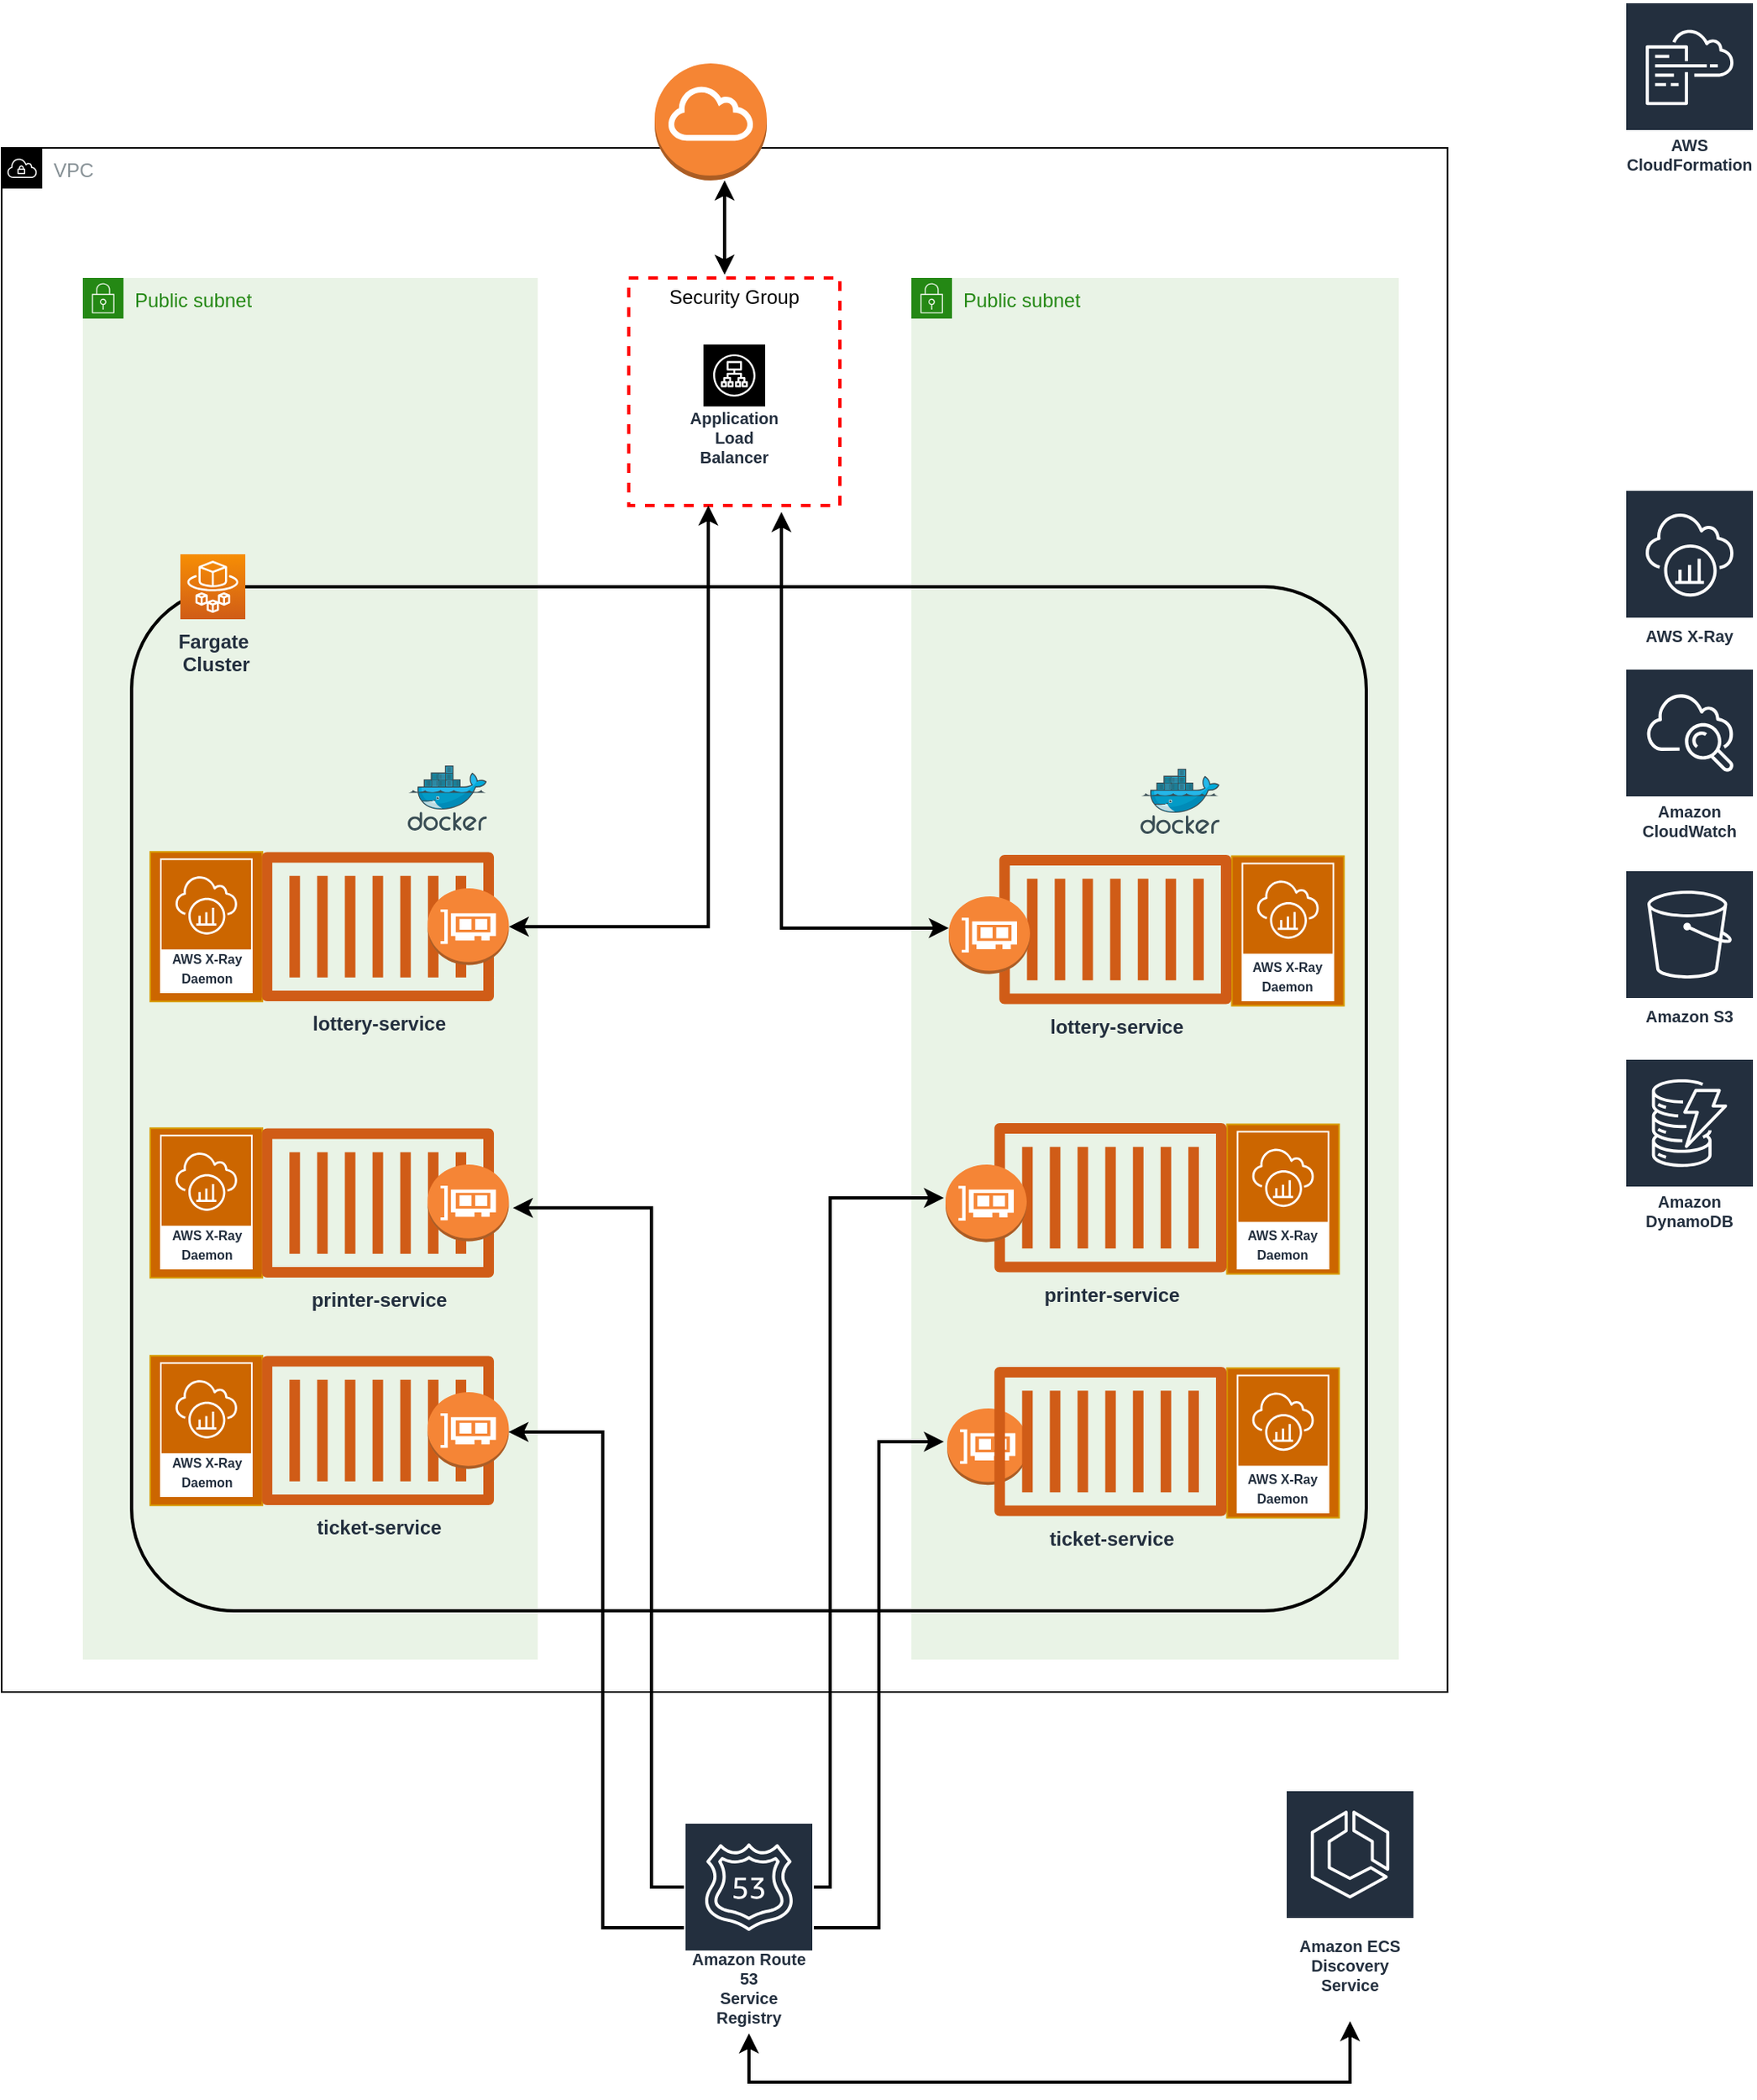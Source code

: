 <mxfile version="14.4.6" type="device"><diagram id="Si9GjaJ6H8d6mhbhCT1X" name="Page-1"><mxGraphModel dx="2210" dy="1193" grid="1" gridSize="10" guides="1" tooltips="1" connect="1" arrows="1" fold="1" page="1" pageScale="1" pageWidth="1200" pageHeight="1920" math="0" shadow="0"><root><mxCell id="0"/><mxCell id="1" parent="0"/><mxCell id="8z_5DOO5TtP0dh3RWSJf-6" value="VPC" style="outlineConnect=0;gradientColor=none;html=1;whiteSpace=wrap;fontSize=12;fontStyle=0;shape=mxgraph.aws4.group;grIcon=mxgraph.aws4.group_vpc;fillColor=none;verticalAlign=top;align=left;spacingLeft=30;fontColor=#879196;dashed=0;" vertex="1" parent="1"><mxGeometry x="30" y="200" width="890" height="950" as="geometry"/></mxCell><mxCell id="8z_5DOO5TtP0dh3RWSJf-8" value="Public subnet" style="points=[[0,0],[0.25,0],[0.5,0],[0.75,0],[1,0],[1,0.25],[1,0.5],[1,0.75],[1,1],[0.75,1],[0.5,1],[0.25,1],[0,1],[0,0.75],[0,0.5],[0,0.25]];outlineConnect=0;gradientColor=none;html=1;whiteSpace=wrap;fontSize=12;fontStyle=0;shape=mxgraph.aws4.group;grIcon=mxgraph.aws4.group_security_group;grStroke=0;strokeColor=#248814;fillColor=#E9F3E6;verticalAlign=top;align=left;spacingLeft=30;fontColor=#248814;dashed=0;" vertex="1" parent="1"><mxGeometry x="590" y="280" width="300" height="850" as="geometry"/></mxCell><mxCell id="8z_5DOO5TtP0dh3RWSJf-10" value="Public subnet" style="points=[[0,0],[0.25,0],[0.5,0],[0.75,0],[1,0],[1,0.25],[1,0.5],[1,0.75],[1,1],[0.75,1],[0.5,1],[0.25,1],[0,1],[0,0.75],[0,0.5],[0,0.25]];outlineConnect=0;gradientColor=none;html=1;whiteSpace=wrap;fontSize=12;fontStyle=0;shape=mxgraph.aws4.group;grIcon=mxgraph.aws4.group_security_group;grStroke=0;strokeColor=#248814;fillColor=#E9F3E6;verticalAlign=top;align=left;spacingLeft=30;fontColor=#248814;dashed=0;" vertex="1" parent="1"><mxGeometry x="80" y="280" width="280" height="850" as="geometry"/></mxCell><mxCell id="8z_5DOO5TtP0dh3RWSJf-11" value="" style="rounded=1;arcSize=10;fillColor=none;gradientColor=none;strokeWidth=2;" vertex="1" parent="1"><mxGeometry x="110" y="470" width="760" height="630" as="geometry"/></mxCell><mxCell id="8z_5DOO5TtP0dh3RWSJf-89" style="edgeStyle=orthogonalEdgeStyle;rounded=0;orthogonalLoop=1;jettySize=auto;html=1;startArrow=classic;startFill=1;strokeWidth=2;fontColor=#FFB366;exitX=0.454;exitY=-0.014;exitDx=0;exitDy=0;exitPerimeter=0;" edge="1" parent="1" source="8z_5DOO5TtP0dh3RWSJf-9"><mxGeometry relative="1" as="geometry"><mxPoint x="475" y="160" as="sourcePoint"/><mxPoint x="475" y="220" as="targetPoint"/><Array as="points"/></mxGeometry></mxCell><mxCell id="8z_5DOO5TtP0dh3RWSJf-9" value="Security Group" style="fontStyle=0;verticalAlign=top;align=center;spacingTop=-2;fillColor=none;rounded=0;whiteSpace=wrap;html=1;strokeColor=#FF0000;strokeWidth=2;dashed=1;container=1;collapsible=0;expand=0;recursiveResize=0;" vertex="1" parent="1"><mxGeometry x="416" y="280" width="130" height="140" as="geometry"/></mxCell><mxCell id="8z_5DOO5TtP0dh3RWSJf-87" style="edgeStyle=orthogonalEdgeStyle;rounded=0;orthogonalLoop=1;jettySize=auto;html=1;entryX=1;entryY=0.5;entryDx=0;entryDy=0;entryPerimeter=0;startArrow=classic;startFill=1;strokeWidth=2;fontColor=#FFB366;" edge="1" parent="1" target="8z_5DOO5TtP0dh3RWSJf-86"><mxGeometry relative="1" as="geometry"><mxPoint x="465" y="420" as="sourcePoint"/><Array as="points"><mxPoint x="465" y="679"/></Array></mxGeometry></mxCell><mxCell id="8z_5DOO5TtP0dh3RWSJf-7" value="Application Load Balancer" style="outlineConnect=0;fontColor=#232F3E;gradientColor=none;strokeColor=#ffffff;dashed=0;verticalLabelPosition=middle;verticalAlign=bottom;align=center;html=1;whiteSpace=wrap;fontSize=10;fontStyle=1;spacing=3;shape=mxgraph.aws4.productIcon;prIcon=mxgraph.aws4.application_load_balancer;fillColor=#000000;" vertex="1" parent="1"><mxGeometry x="461" y="320" width="40" height="80" as="geometry"/></mxCell><mxCell id="8z_5DOO5TtP0dh3RWSJf-13" value="Fargate&lt;br&gt;&amp;nbsp;Cluster" style="points=[[0,0,0],[0.25,0,0],[0.5,0,0],[0.75,0,0],[1,0,0],[0,1,0],[0.25,1,0],[0.5,1,0],[0.75,1,0],[1,1,0],[0,0.25,0],[0,0.5,0],[0,0.75,0],[1,0.25,0],[1,0.5,0],[1,0.75,0]];outlineConnect=0;fontColor=#232F3E;gradientColor=#F78E04;gradientDirection=north;fillColor=#D05C17;strokeColor=#ffffff;dashed=0;verticalLabelPosition=bottom;verticalAlign=top;align=center;html=1;fontSize=12;fontStyle=1;aspect=fixed;shape=mxgraph.aws4.resourceIcon;resIcon=mxgraph.aws4.fargate;" vertex="1" parent="1"><mxGeometry x="140" y="450" width="40" height="40" as="geometry"/></mxCell><mxCell id="8z_5DOO5TtP0dh3RWSJf-23" value="" style="outlineConnect=0;dashed=0;verticalLabelPosition=bottom;verticalAlign=top;align=center;html=1;shape=mxgraph.aws3.internet_gateway;fillColor=#F58534;gradientColor=none;strokeColor=#000000;" vertex="1" parent="1"><mxGeometry x="432" y="148" width="69" height="72" as="geometry"/></mxCell><mxCell id="8z_5DOO5TtP0dh3RWSJf-27" value="Amazon DynamoDB" style="outlineConnect=0;fontColor=#232F3E;gradientColor=none;strokeColor=#ffffff;fillColor=#232F3E;dashed=0;verticalLabelPosition=middle;verticalAlign=bottom;align=center;html=1;whiteSpace=wrap;fontSize=10;fontStyle=1;spacing=3;shape=mxgraph.aws4.productIcon;prIcon=mxgraph.aws4.dynamodb;" vertex="1" parent="1"><mxGeometry x="1029" y="760" width="80" height="110" as="geometry"/></mxCell><mxCell id="8z_5DOO5TtP0dh3RWSJf-29" value="Amazon S3" style="outlineConnect=0;fontColor=#232F3E;gradientColor=none;strokeColor=#ffffff;fillColor=#232F3E;dashed=0;verticalLabelPosition=middle;verticalAlign=bottom;align=center;html=1;whiteSpace=wrap;fontSize=10;fontStyle=1;spacing=3;shape=mxgraph.aws4.productIcon;prIcon=mxgraph.aws4.s3;" vertex="1" parent="1"><mxGeometry x="1029" y="644" width="80" height="100" as="geometry"/></mxCell><mxCell id="8z_5DOO5TtP0dh3RWSJf-30" value="Amazon CloudWatch" style="outlineConnect=0;fontColor=#232F3E;gradientColor=none;strokeColor=#ffffff;fillColor=#232F3E;dashed=0;verticalLabelPosition=middle;verticalAlign=bottom;align=center;html=1;whiteSpace=wrap;fontSize=10;fontStyle=1;spacing=3;shape=mxgraph.aws4.productIcon;prIcon=mxgraph.aws4.cloudwatch;" vertex="1" parent="1"><mxGeometry x="1029" y="520" width="80" height="110" as="geometry"/></mxCell><mxCell id="8z_5DOO5TtP0dh3RWSJf-31" value="AWS CloudFormation" style="outlineConnect=0;fontColor=#232F3E;gradientColor=none;strokeColor=#ffffff;fillColor=#232F3E;dashed=0;verticalLabelPosition=middle;verticalAlign=bottom;align=center;html=1;whiteSpace=wrap;fontSize=10;fontStyle=1;spacing=3;shape=mxgraph.aws4.productIcon;prIcon=mxgraph.aws4.cloudformation;" vertex="1" parent="1"><mxGeometry x="1029" y="110" width="80" height="110" as="geometry"/></mxCell><mxCell id="8z_5DOO5TtP0dh3RWSJf-41" value="" style="group" vertex="1" connectable="0" parent="1"><mxGeometry x="130" y="940" width="212.25" height="92.75" as="geometry"/></mxCell><mxCell id="8z_5DOO5TtP0dh3RWSJf-42" value="" style="rounded=0;whiteSpace=wrap;html=1;rotation=90;strokeColor=#d79b00;fillColor=#CC6600;" vertex="1" parent="8z_5DOO5TtP0dh3RWSJf-41"><mxGeometry x="-20" y="14.63" width="92" height="69" as="geometry"/></mxCell><mxCell id="8z_5DOO5TtP0dh3RWSJf-43" value="ticket-service" style="outlineConnect=0;fontColor=#232F3E;gradientColor=none;fillColor=#D05C17;strokeColor=none;dashed=0;verticalLabelPosition=bottom;verticalAlign=top;align=center;html=1;fontSize=12;fontStyle=1;aspect=fixed;pointerEvents=1;shape=mxgraph.aws4.container_1;" vertex="1" parent="8z_5DOO5TtP0dh3RWSJf-41"><mxGeometry x="60" y="3.25" width="143.13" height="91.75" as="geometry"/></mxCell><mxCell id="8z_5DOO5TtP0dh3RWSJf-44" value="&lt;font style=&quot;font-size: 8px&quot;&gt;AWS X-Ray Daemon&lt;/font&gt;" style="outlineConnect=0;fontColor=#232F3E;gradientColor=none;strokeColor=#ffffff;dashed=0;verticalLabelPosition=middle;verticalAlign=bottom;align=center;html=1;whiteSpace=wrap;fontSize=10;fontStyle=1;spacing=3;shape=mxgraph.aws4.productIcon;prIcon=mxgraph.aws4.xray;fillColor=#CC6600;" vertex="1" parent="8z_5DOO5TtP0dh3RWSJf-41"><mxGeometry x="-2.5" y="7.13" width="57" height="82.87" as="geometry"/></mxCell><mxCell id="8z_5DOO5TtP0dh3RWSJf-73" value="" style="outlineConnect=0;dashed=0;verticalLabelPosition=bottom;verticalAlign=top;align=center;html=1;shape=mxgraph.aws3.elastic_network_interface;fillColor=#F58536;gradientColor=none;strokeColor=#000000;fontColor=#FFB366;" vertex="1" parent="8z_5DOO5TtP0dh3RWSJf-41"><mxGeometry x="162.25" y="25.56" width="50" height="47.13" as="geometry"/></mxCell><mxCell id="8z_5DOO5TtP0dh3RWSJf-45" value="" style="group" vertex="1" connectable="0" parent="1"><mxGeometry x="644" y="635" width="212.25" height="92.75" as="geometry"/></mxCell><mxCell id="8z_5DOO5TtP0dh3RWSJf-46" value="" style="rounded=0;whiteSpace=wrap;html=1;rotation=90;strokeColor=#d79b00;fillColor=#CC6600;" vertex="1" parent="8z_5DOO5TtP0dh3RWSJf-45"><mxGeometry x="131.75" y="12.25" width="92" height="69" as="geometry"/></mxCell><mxCell id="8z_5DOO5TtP0dh3RWSJf-47" value="lottery-service" style="outlineConnect=0;fontColor=#232F3E;gradientColor=none;fillColor=#D05C17;strokeColor=none;dashed=0;verticalLabelPosition=bottom;verticalAlign=top;align=center;html=1;fontSize=12;fontStyle=1;aspect=fixed;pointerEvents=1;shape=mxgraph.aws4.container_1;" vertex="1" parent="8z_5DOO5TtP0dh3RWSJf-45"><mxGeometry width="143.13" height="91.75" as="geometry"/></mxCell><mxCell id="8z_5DOO5TtP0dh3RWSJf-48" value="&lt;font style=&quot;font-size: 8px&quot;&gt;AWS X-Ray Daemon&lt;/font&gt;" style="outlineConnect=0;fontColor=#232F3E;gradientColor=none;strokeColor=#ffffff;dashed=0;verticalLabelPosition=middle;verticalAlign=bottom;align=center;html=1;whiteSpace=wrap;fontSize=10;fontStyle=1;spacing=3;shape=mxgraph.aws4.productIcon;prIcon=mxgraph.aws4.xray;fillColor=#CC6600;" vertex="1" parent="8z_5DOO5TtP0dh3RWSJf-45"><mxGeometry x="149.25" y="4.75" width="57" height="85.25" as="geometry"/></mxCell><mxCell id="8z_5DOO5TtP0dh3RWSJf-49" value="" style="group" vertex="1" connectable="0" parent="1"><mxGeometry x="641" y="800" width="212.25" height="222.57" as="geometry"/></mxCell><mxCell id="8z_5DOO5TtP0dh3RWSJf-50" value="" style="rounded=0;whiteSpace=wrap;html=1;rotation=90;strokeColor=#d79b00;fillColor=#CC6600;" vertex="1" parent="8z_5DOO5TtP0dh3RWSJf-49"><mxGeometry x="131.75" y="12.25" width="92" height="69" as="geometry"/></mxCell><mxCell id="8z_5DOO5TtP0dh3RWSJf-51" value="printer-service" style="outlineConnect=0;fontColor=#232F3E;gradientColor=none;fillColor=#D05C17;strokeColor=none;dashed=0;verticalLabelPosition=bottom;verticalAlign=top;align=center;html=1;fontSize=12;fontStyle=1;aspect=fixed;pointerEvents=1;shape=mxgraph.aws4.container_1;" vertex="1" parent="8z_5DOO5TtP0dh3RWSJf-49"><mxGeometry width="143.13" height="91.75" as="geometry"/></mxCell><mxCell id="8z_5DOO5TtP0dh3RWSJf-52" value="&lt;font style=&quot;font-size: 8px&quot;&gt;AWS X-Ray Daemon&lt;/font&gt;" style="outlineConnect=0;fontColor=#232F3E;gradientColor=none;strokeColor=#ffffff;dashed=0;verticalLabelPosition=middle;verticalAlign=bottom;align=center;html=1;whiteSpace=wrap;fontSize=10;fontStyle=1;spacing=3;shape=mxgraph.aws4.productIcon;prIcon=mxgraph.aws4.xray;fillColor=#CC6600;" vertex="1" parent="8z_5DOO5TtP0dh3RWSJf-49"><mxGeometry x="149.25" y="4.75" width="57" height="85.25" as="geometry"/></mxCell><mxCell id="8z_5DOO5TtP0dh3RWSJf-74" value="" style="outlineConnect=0;dashed=0;verticalLabelPosition=bottom;verticalAlign=top;align=center;html=1;shape=mxgraph.aws3.elastic_network_interface;fillColor=#F58536;gradientColor=none;strokeColor=#000000;fontColor=#FFB366;" vertex="1" parent="8z_5DOO5TtP0dh3RWSJf-49"><mxGeometry x="-28" y="-139.56" width="50" height="47.75" as="geometry"/></mxCell><mxCell id="8z_5DOO5TtP0dh3RWSJf-75" value="" style="outlineConnect=0;dashed=0;verticalLabelPosition=bottom;verticalAlign=top;align=center;html=1;shape=mxgraph.aws3.elastic_network_interface;fillColor=#F58536;gradientColor=none;strokeColor=#000000;fontColor=#FFB366;" vertex="1" parent="8z_5DOO5TtP0dh3RWSJf-49"><mxGeometry x="-30" y="25.45" width="50" height="47.75" as="geometry"/></mxCell><mxCell id="8z_5DOO5TtP0dh3RWSJf-76" value="" style="outlineConnect=0;dashed=0;verticalLabelPosition=bottom;verticalAlign=top;align=center;html=1;shape=mxgraph.aws3.elastic_network_interface;fillColor=#F58536;gradientColor=none;strokeColor=#000000;fontColor=#FFB366;" vertex="1" parent="8z_5DOO5TtP0dh3RWSJf-49"><mxGeometry x="-29" y="175.44" width="50" height="47.13" as="geometry"/></mxCell><mxCell id="8z_5DOO5TtP0dh3RWSJf-53" value="" style="group" vertex="1" connectable="0" parent="1"><mxGeometry x="641" y="950" width="212.25" height="92.75" as="geometry"/></mxCell><mxCell id="8z_5DOO5TtP0dh3RWSJf-54" value="" style="rounded=0;whiteSpace=wrap;html=1;rotation=90;strokeColor=#d79b00;fillColor=#CC6600;" vertex="1" parent="8z_5DOO5TtP0dh3RWSJf-53"><mxGeometry x="131.75" y="12.25" width="92" height="69" as="geometry"/></mxCell><mxCell id="8z_5DOO5TtP0dh3RWSJf-55" value="ticket-service" style="outlineConnect=0;fontColor=#232F3E;gradientColor=none;fillColor=#D05C17;strokeColor=none;dashed=0;verticalLabelPosition=bottom;verticalAlign=top;align=center;html=1;fontSize=12;fontStyle=1;aspect=fixed;pointerEvents=1;shape=mxgraph.aws4.container_1;" vertex="1" parent="8z_5DOO5TtP0dh3RWSJf-53"><mxGeometry width="143.13" height="91.75" as="geometry"/></mxCell><mxCell id="8z_5DOO5TtP0dh3RWSJf-56" value="&lt;font style=&quot;font-size: 8px&quot;&gt;AWS X-Ray Daemon&lt;br&gt;&lt;/font&gt;" style="outlineConnect=0;fontColor=#232F3E;gradientColor=none;strokeColor=#ffffff;dashed=0;verticalLabelPosition=middle;verticalAlign=bottom;align=center;html=1;whiteSpace=wrap;fontSize=10;fontStyle=1;spacing=3;shape=mxgraph.aws4.productIcon;prIcon=mxgraph.aws4.xray;fillColor=#CC6600;" vertex="1" parent="8z_5DOO5TtP0dh3RWSJf-53"><mxGeometry x="149.25" y="4.75" width="57" height="85.25" as="geometry"/></mxCell><mxCell id="8z_5DOO5TtP0dh3RWSJf-58" value="" style="aspect=fixed;html=1;points=[];align=center;image;fontSize=12;image=img/lib/mscae/Docker.svg;strokeColor=#000000;fillColor=#CC6600;gradientColor=none;" vertex="1" parent="1"><mxGeometry x="731" y="582" width="48.77" height="40" as="geometry"/></mxCell><mxCell id="8z_5DOO5TtP0dh3RWSJf-59" value="" style="shape=image;imageAspect=0;aspect=fixed;verticalLabelPosition=bottom;verticalAlign=top;strokeColor=#000000;fillColor=#CC6600;gradientColor=none;fontColor=#FFB366;image=https://i2.wp.com/www.thecuriousdev.org/wp-content/uploads/2017/12/spring-boot-logo.png?fit=600%2C315&amp;ssl=1;" vertex="1" parent="1"><mxGeometry x="641" y="583" width="76.19" height="40" as="geometry"/></mxCell><mxCell id="8z_5DOO5TtP0dh3RWSJf-60" value="" style="aspect=fixed;html=1;points=[];align=center;image;fontSize=12;image=img/lib/mscae/Docker.svg;strokeColor=#000000;fillColor=#CC6600;gradientColor=none;" vertex="1" parent="1"><mxGeometry x="280" y="580" width="48.77" height="40" as="geometry"/></mxCell><mxCell id="8z_5DOO5TtP0dh3RWSJf-61" value="" style="shape=image;imageAspect=0;aspect=fixed;verticalLabelPosition=bottom;verticalAlign=top;strokeColor=#000000;fillColor=#CC6600;gradientColor=none;fontColor=#FFB366;image=https://i2.wp.com/www.thecuriousdev.org/wp-content/uploads/2017/12/spring-boot-logo.png?fit=600%2C315&amp;ssl=1;" vertex="1" parent="1"><mxGeometry x="190" y="581" width="76.19" height="40" as="geometry"/></mxCell><mxCell id="8z_5DOO5TtP0dh3RWSJf-64" style="edgeStyle=orthogonalEdgeStyle;rounded=0;orthogonalLoop=1;jettySize=auto;html=1;fontColor=#FFB366;strokeWidth=2;" edge="1" parent="1" source="8z_5DOO5TtP0dh3RWSJf-62"><mxGeometry relative="1" as="geometry"><mxPoint x="342" y="990" as="targetPoint"/><Array as="points"><mxPoint x="400" y="1295"/><mxPoint x="400" y="990"/><mxPoint x="342" y="990"/></Array></mxGeometry></mxCell><mxCell id="8z_5DOO5TtP0dh3RWSJf-65" style="edgeStyle=orthogonalEdgeStyle;rounded=0;orthogonalLoop=1;jettySize=auto;html=1;fontColor=#FFB366;strokeWidth=2;" edge="1" parent="1" source="8z_5DOO5TtP0dh3RWSJf-62"><mxGeometry relative="1" as="geometry"><mxPoint x="590" y="1285" as="sourcePoint"/><mxPoint x="610" y="846" as="targetPoint"/><Array as="points"><mxPoint x="540" y="1270"/><mxPoint x="540" y="846"/></Array></mxGeometry></mxCell><mxCell id="8z_5DOO5TtP0dh3RWSJf-67" style="edgeStyle=orthogonalEdgeStyle;rounded=0;orthogonalLoop=1;jettySize=auto;html=1;entryX=0.667;entryY=-0.036;entryDx=0;entryDy=0;fontColor=#FFB366;strokeWidth=2;entryPerimeter=0;" edge="1" parent="1" source="8z_5DOO5TtP0dh3RWSJf-62"><mxGeometry relative="1" as="geometry"><mxPoint x="344.734" y="852.114" as="targetPoint"/><Array as="points"><mxPoint x="430" y="1270"/><mxPoint x="430" y="852"/></Array></mxGeometry></mxCell><mxCell id="8z_5DOO5TtP0dh3RWSJf-68" style="edgeStyle=orthogonalEdgeStyle;rounded=0;orthogonalLoop=1;jettySize=auto;html=1;fontColor=#FFB366;strokeWidth=2;" edge="1" parent="1" source="8z_5DOO5TtP0dh3RWSJf-62"><mxGeometry relative="1" as="geometry"><mxPoint x="610" y="996" as="targetPoint"/><Array as="points"><mxPoint x="570" y="1295"/><mxPoint x="570" y="996"/></Array></mxGeometry></mxCell><mxCell id="8z_5DOO5TtP0dh3RWSJf-69" style="edgeStyle=orthogonalEdgeStyle;rounded=0;orthogonalLoop=1;jettySize=auto;html=1;strokeWidth=2;fontColor=#FFB366;startArrow=classic;startFill=1;" edge="1" parent="1" source="8z_5DOO5TtP0dh3RWSJf-62"><mxGeometry relative="1" as="geometry"><mxPoint x="860" y="1352.5" as="targetPoint"/><Array as="points"><mxPoint x="490" y="1390"/><mxPoint x="860" y="1390"/></Array></mxGeometry></mxCell><mxCell id="8z_5DOO5TtP0dh3RWSJf-62" value="Amazon Route 53&lt;br&gt;Service Registry" style="outlineConnect=0;fontColor=#232F3E;gradientColor=none;strokeColor=#ffffff;fillColor=#232F3E;dashed=0;verticalLabelPosition=middle;verticalAlign=bottom;align=center;html=1;whiteSpace=wrap;fontSize=10;fontStyle=1;spacing=3;shape=mxgraph.aws4.productIcon;prIcon=mxgraph.aws4.route_53;" vertex="1" parent="1"><mxGeometry x="450" y="1230" width="80" height="130" as="geometry"/></mxCell><mxCell id="8z_5DOO5TtP0dh3RWSJf-77" value="" style="group" vertex="1" connectable="0" parent="1"><mxGeometry x="130" y="800" width="212.25" height="92.75" as="geometry"/></mxCell><mxCell id="8z_5DOO5TtP0dh3RWSJf-78" value="" style="rounded=0;whiteSpace=wrap;html=1;rotation=90;strokeColor=#d79b00;fillColor=#CC6600;" vertex="1" parent="8z_5DOO5TtP0dh3RWSJf-77"><mxGeometry x="-20" y="14.63" width="92" height="69" as="geometry"/></mxCell><mxCell id="8z_5DOO5TtP0dh3RWSJf-79" value="printer-service" style="outlineConnect=0;fontColor=#232F3E;gradientColor=none;fillColor=#D05C17;strokeColor=none;dashed=0;verticalLabelPosition=bottom;verticalAlign=top;align=center;html=1;fontSize=12;fontStyle=1;aspect=fixed;pointerEvents=1;shape=mxgraph.aws4.container_1;" vertex="1" parent="8z_5DOO5TtP0dh3RWSJf-77"><mxGeometry x="60" y="3.25" width="143.13" height="91.75" as="geometry"/></mxCell><mxCell id="8z_5DOO5TtP0dh3RWSJf-80" value="&lt;font style=&quot;font-size: 8px&quot;&gt;AWS X-Ray&lt;br&gt;Daemon&lt;br&gt;&lt;/font&gt;" style="outlineConnect=0;fontColor=#232F3E;gradientColor=none;strokeColor=#ffffff;dashed=0;verticalLabelPosition=middle;verticalAlign=bottom;align=center;html=1;whiteSpace=wrap;fontSize=10;fontStyle=1;spacing=3;shape=mxgraph.aws4.productIcon;prIcon=mxgraph.aws4.xray;fillColor=#CC6600;" vertex="1" parent="8z_5DOO5TtP0dh3RWSJf-77"><mxGeometry x="-2.5" y="7.13" width="57" height="82.87" as="geometry"/></mxCell><mxCell id="8z_5DOO5TtP0dh3RWSJf-81" value="" style="outlineConnect=0;dashed=0;verticalLabelPosition=bottom;verticalAlign=top;align=center;html=1;shape=mxgraph.aws3.elastic_network_interface;fillColor=#F58536;gradientColor=none;strokeColor=#000000;fontColor=#FFB366;" vertex="1" parent="8z_5DOO5TtP0dh3RWSJf-77"><mxGeometry x="162.25" y="25.56" width="50" height="47.13" as="geometry"/></mxCell><mxCell id="8z_5DOO5TtP0dh3RWSJf-82" value="" style="group" vertex="1" connectable="0" parent="1"><mxGeometry x="130" y="630" width="212.25" height="92.75" as="geometry"/></mxCell><mxCell id="8z_5DOO5TtP0dh3RWSJf-83" value="" style="rounded=0;whiteSpace=wrap;html=1;rotation=90;strokeColor=#d79b00;fillColor=#CC6600;" vertex="1" parent="8z_5DOO5TtP0dh3RWSJf-82"><mxGeometry x="-20" y="14.63" width="92" height="69" as="geometry"/></mxCell><mxCell id="8z_5DOO5TtP0dh3RWSJf-84" value="lottery-service" style="outlineConnect=0;fontColor=#232F3E;gradientColor=none;fillColor=#D05C17;strokeColor=none;dashed=0;verticalLabelPosition=bottom;verticalAlign=top;align=center;html=1;fontSize=12;fontStyle=1;aspect=fixed;pointerEvents=1;shape=mxgraph.aws4.container_1;" vertex="1" parent="8z_5DOO5TtP0dh3RWSJf-82"><mxGeometry x="60" y="3.25" width="143.13" height="91.75" as="geometry"/></mxCell><mxCell id="8z_5DOO5TtP0dh3RWSJf-85" value="&lt;font style=&quot;font-size: 8px&quot;&gt;AWS X-Ray Daemon&lt;/font&gt;" style="outlineConnect=0;fontColor=#232F3E;gradientColor=none;strokeColor=#ffffff;dashed=0;verticalLabelPosition=middle;verticalAlign=bottom;align=center;html=1;whiteSpace=wrap;fontSize=10;fontStyle=1;spacing=3;shape=mxgraph.aws4.productIcon;prIcon=mxgraph.aws4.xray;fillColor=#CC6600;" vertex="1" parent="8z_5DOO5TtP0dh3RWSJf-82"><mxGeometry x="-2.5" y="7.13" width="57" height="82.87" as="geometry"/></mxCell><mxCell id="8z_5DOO5TtP0dh3RWSJf-86" value="" style="outlineConnect=0;dashed=0;verticalLabelPosition=bottom;verticalAlign=top;align=center;html=1;shape=mxgraph.aws3.elastic_network_interface;fillColor=#F58536;gradientColor=none;strokeColor=#000000;fontColor=#FFB366;" vertex="1" parent="8z_5DOO5TtP0dh3RWSJf-82"><mxGeometry x="162.25" y="25.56" width="50" height="47.13" as="geometry"/></mxCell><mxCell id="8z_5DOO5TtP0dh3RWSJf-88" style="edgeStyle=orthogonalEdgeStyle;rounded=0;orthogonalLoop=1;jettySize=auto;html=1;startArrow=classic;startFill=1;strokeWidth=2;fontColor=#FFB366;" edge="1" parent="1" source="8z_5DOO5TtP0dh3RWSJf-74"><mxGeometry relative="1" as="geometry"><mxPoint x="510" y="424" as="targetPoint"/><Array as="points"><mxPoint x="510" y="680"/><mxPoint x="510" y="424"/></Array></mxGeometry></mxCell><mxCell id="8z_5DOO5TtP0dh3RWSJf-95" value="AWS X-Ray" style="outlineConnect=0;fontColor=#232F3E;gradientColor=none;strokeColor=#ffffff;fillColor=#232F3E;dashed=0;verticalLabelPosition=middle;verticalAlign=bottom;align=center;html=1;whiteSpace=wrap;fontSize=10;fontStyle=1;spacing=3;shape=mxgraph.aws4.productIcon;prIcon=mxgraph.aws4.xray;" vertex="1" parent="1"><mxGeometry x="1029" y="410" width="80" height="100" as="geometry"/></mxCell><mxCell id="8z_5DOO5TtP0dh3RWSJf-97" value="Amazon ECS&lt;br&gt;Discovery Service" style="outlineConnect=0;fontColor=#232F3E;gradientColor=none;strokeColor=#ffffff;fillColor=#232F3E;dashed=0;verticalLabelPosition=middle;verticalAlign=bottom;align=center;html=1;whiteSpace=wrap;fontSize=10;fontStyle=1;spacing=3;shape=mxgraph.aws4.productIcon;prIcon=mxgraph.aws4.ecs;" vertex="1" parent="1"><mxGeometry x="820" y="1210" width="80" height="130" as="geometry"/></mxCell></root></mxGraphModel></diagram></mxfile>